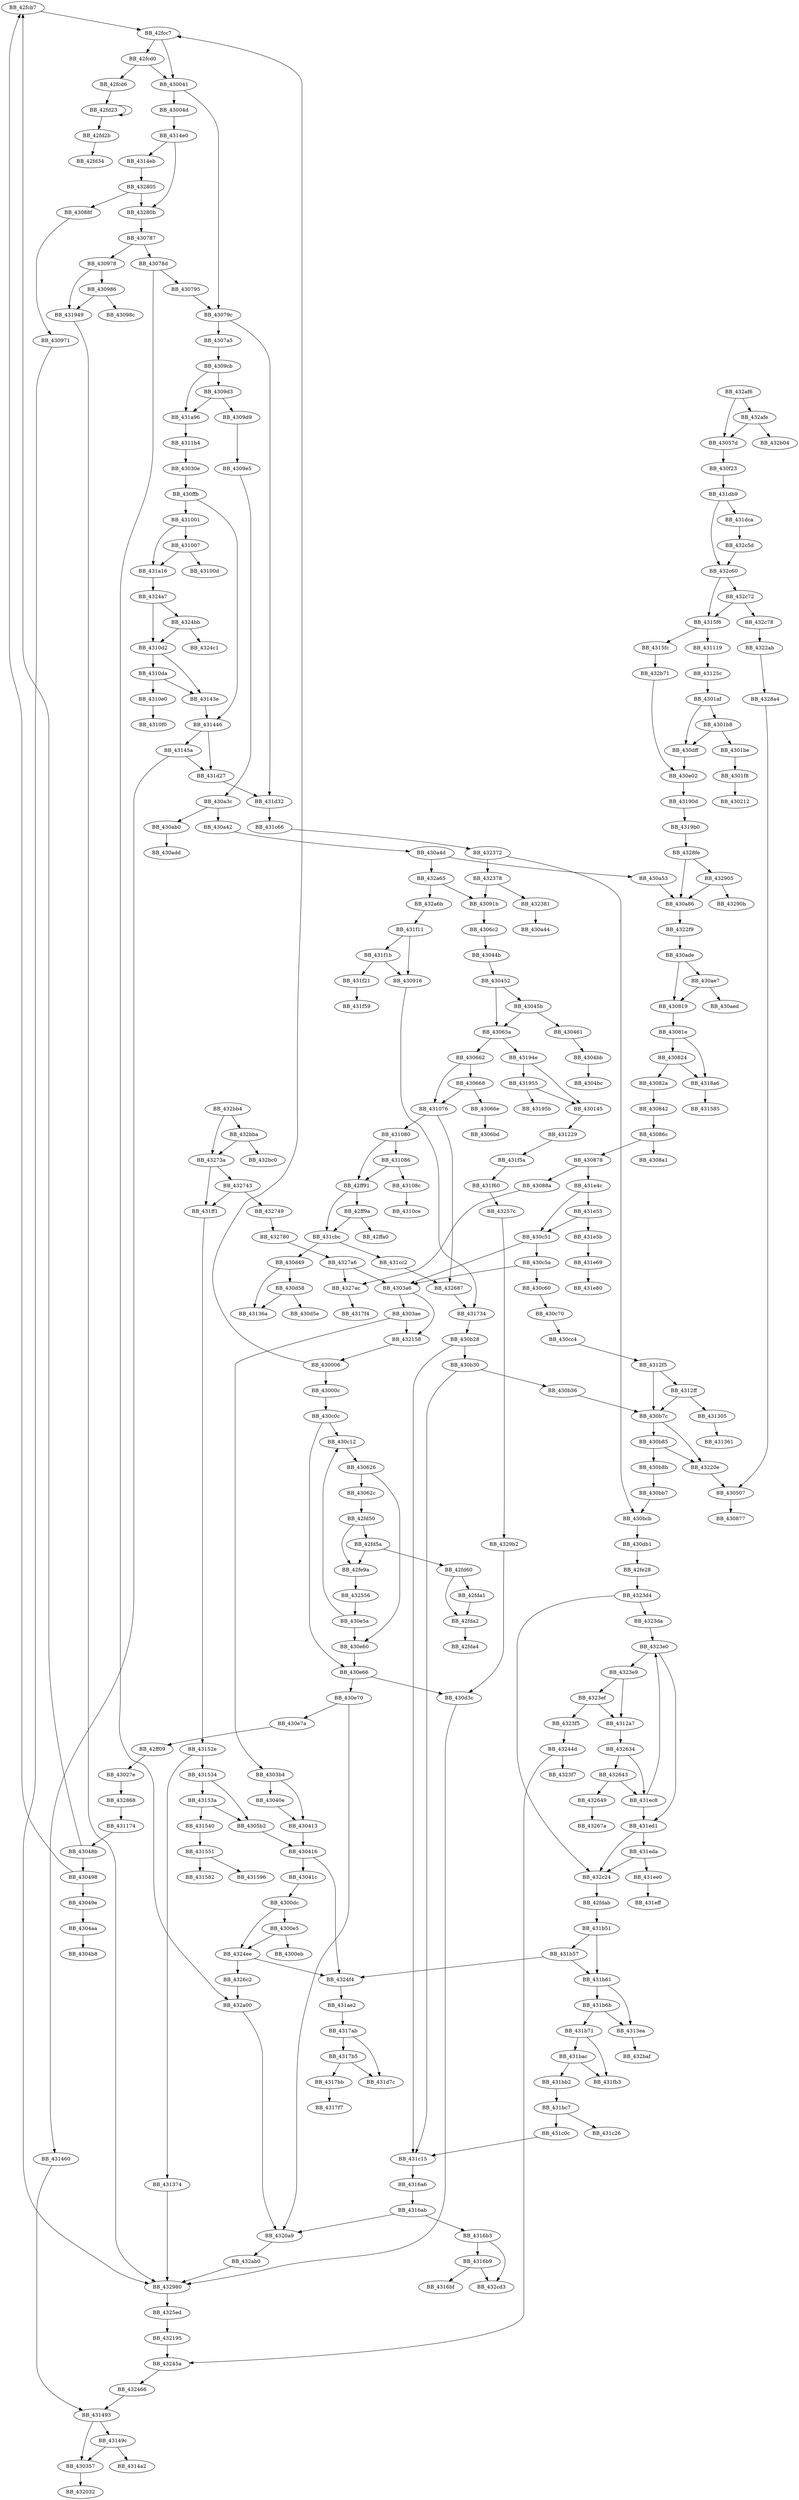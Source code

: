 DiGraph sub_432AF6{
BB_42fcb7->BB_42fcc7
BB_42fcc7->BB_42fcd0
BB_42fcc7->BB_430041
BB_42fcd0->BB_42fcd6
BB_42fcd0->BB_430041
BB_42fcd6->BB_42fd23
BB_42fd23->BB_42fd23
BB_42fd23->BB_42fd2b
BB_42fd2b->BB_42fd34
BB_42fd50->BB_42fd5a
BB_42fd50->BB_42fe9a
BB_42fd5a->BB_42fd60
BB_42fd5a->BB_42fe9a
BB_42fd60->BB_42fda1
BB_42fd60->BB_42fda2
BB_42fda1->BB_42fda2
BB_42fda2->BB_42fda4
BB_42fdab->BB_431b51
BB_42fe28->BB_4323d4
BB_42fe9a->BB_432556
BB_42ff09->BB_43027e
BB_42ff91->BB_42ff9a
BB_42ff91->BB_431cbc
BB_42ff9a->BB_42ffa0
BB_42ff9a->BB_431cbc
BB_430006->BB_42fcc7
BB_430006->BB_43000c
BB_43000c->BB_430c0c
BB_430041->BB_43004d
BB_430041->BB_43079c
BB_43004d->BB_4314e0
BB_4300dc->BB_4300e5
BB_4300dc->BB_4324ee
BB_4300e5->BB_4300eb
BB_4300e5->BB_4324ee
BB_430145->BB_431229
BB_4301af->BB_4301b8
BB_4301af->BB_430dff
BB_4301b8->BB_4301be
BB_4301b8->BB_430dff
BB_4301be->BB_4301f8
BB_4301f8->BB_430212
BB_43027e->BB_432868
BB_43030e->BB_430ffb
BB_430357->BB_432032
BB_4303a6->BB_4303ae
BB_4303a6->BB_432158
BB_4303ae->BB_4303b4
BB_4303ae->BB_432158
BB_4303b4->BB_43040e
BB_4303b4->BB_430413
BB_43040e->BB_430413
BB_430413->BB_430416
BB_430416->BB_43041c
BB_430416->BB_4324f4
BB_43041c->BB_4300dc
BB_43044b->BB_430452
BB_430452->BB_43045b
BB_430452->BB_43065a
BB_43045b->BB_430461
BB_43045b->BB_43065a
BB_430461->BB_4304bb
BB_43048b->BB_42fcb7
BB_43048b->BB_430498
BB_430498->BB_42fcb7
BB_430498->BB_43049e
BB_43049e->BB_4304aa
BB_4304aa->BB_4304b8
BB_4304bb->BB_4304bc
BB_430507->BB_430877
BB_43057d->BB_430f23
BB_4305b2->BB_430416
BB_430626->BB_43062c
BB_430626->BB_430e60
BB_43062c->BB_42fd50
BB_43065a->BB_430662
BB_43065a->BB_43194e
BB_430662->BB_430668
BB_430662->BB_431076
BB_430668->BB_43066e
BB_430668->BB_431076
BB_43066e->BB_4306bd
BB_4306c2->BB_43044b
BB_430787->BB_43078d
BB_430787->BB_430978
BB_43078d->BB_430795
BB_43078d->BB_432a00
BB_430795->BB_43079c
BB_43079c->BB_4307a5
BB_43079c->BB_431d32
BB_4307a5->BB_4309cb
BB_430819->BB_43081e
BB_43081e->BB_430824
BB_43081e->BB_4318a6
BB_430824->BB_43082a
BB_430824->BB_4318a6
BB_43082a->BB_430842
BB_430842->BB_43086c
BB_43086c->BB_430878
BB_43086c->BB_4308a1
BB_430878->BB_43088a
BB_430878->BB_431e4c
BB_43088a->BB_4327ac
BB_43088f->BB_430971
BB_430916->BB_431734
BB_43091b->BB_4306c2
BB_430971->BB_432980
BB_430978->BB_430986
BB_430978->BB_431949
BB_430986->BB_43098c
BB_430986->BB_431949
BB_4309cb->BB_4309d3
BB_4309cb->BB_431a96
BB_4309d3->BB_4309d9
BB_4309d3->BB_431a96
BB_4309d9->BB_4309e5
BB_4309e5->BB_430a3c
BB_430a3c->BB_430a42
BB_430a3c->BB_430ab0
BB_430a42->BB_430a4d
BB_430a4d->BB_430a53
BB_430a4d->BB_432a65
BB_430a53->BB_430a86
BB_430a86->BB_4322f9
BB_430ab0->BB_430add
BB_430ade->BB_430819
BB_430ade->BB_430ae7
BB_430ae7->BB_430819
BB_430ae7->BB_430aed
BB_430b28->BB_430b30
BB_430b28->BB_431c15
BB_430b30->BB_430b36
BB_430b30->BB_431c15
BB_430b36->BB_430b7c
BB_430b7c->BB_430b85
BB_430b7c->BB_43220e
BB_430b85->BB_430b8b
BB_430b85->BB_43220e
BB_430b8b->BB_430bb7
BB_430bb7->BB_430bcb
BB_430bcb->BB_430db1
BB_430c0c->BB_430c12
BB_430c0c->BB_430e66
BB_430c12->BB_430626
BB_430c51->BB_4303a6
BB_430c51->BB_430c5a
BB_430c5a->BB_4303a6
BB_430c5a->BB_430c60
BB_430c60->BB_430c70
BB_430c70->BB_430cc4
BB_430cc4->BB_4312f5
BB_430d3c->BB_432980
BB_430d49->BB_430d58
BB_430d49->BB_43136a
BB_430d58->BB_430d5e
BB_430d58->BB_43136a
BB_430db1->BB_42fe28
BB_430dff->BB_430e02
BB_430e02->BB_43190d
BB_430e5a->BB_430c12
BB_430e5a->BB_430e60
BB_430e60->BB_430e66
BB_430e66->BB_430d3c
BB_430e66->BB_430e70
BB_430e70->BB_430e7a
BB_430e70->BB_4320a9
BB_430e7a->BB_42ff09
BB_430f23->BB_431db9
BB_430ffb->BB_431001
BB_430ffb->BB_431446
BB_431001->BB_431007
BB_431001->BB_431a16
BB_431007->BB_43100d
BB_431007->BB_431a16
BB_431076->BB_431080
BB_431076->BB_432687
BB_431080->BB_42ff91
BB_431080->BB_431086
BB_431086->BB_42ff91
BB_431086->BB_43108c
BB_43108c->BB_4310ce
BB_4310d2->BB_4310da
BB_4310d2->BB_43143e
BB_4310da->BB_4310e0
BB_4310da->BB_43143e
BB_4310e0->BB_4310f0
BB_431119->BB_43125c
BB_431174->BB_43048b
BB_4311b4->BB_43030e
BB_431229->BB_431f5a
BB_43125c->BB_4301af
BB_4312a7->BB_432634
BB_4312f5->BB_430b7c
BB_4312f5->BB_4312ff
BB_4312ff->BB_430b7c
BB_4312ff->BB_431305
BB_431305->BB_431361
BB_431374->BB_432980
BB_4313ea->BB_432baf
BB_43143e->BB_431446
BB_431446->BB_43145a
BB_431446->BB_431d27
BB_43145a->BB_431460
BB_43145a->BB_431d27
BB_431460->BB_431493
BB_431493->BB_430357
BB_431493->BB_43149c
BB_43149c->BB_430357
BB_43149c->BB_4314a2
BB_4314e0->BB_4314eb
BB_4314e0->BB_43280b
BB_4314eb->BB_432805
BB_43152e->BB_431374
BB_43152e->BB_431534
BB_431534->BB_4305b2
BB_431534->BB_43153a
BB_43153a->BB_4305b2
BB_43153a->BB_431540
BB_431540->BB_431551
BB_431551->BB_431582
BB_431551->BB_431596
BB_4315f6->BB_431119
BB_4315f6->BB_4315fc
BB_4315fc->BB_432b71
BB_4316a6->BB_4316ab
BB_4316ab->BB_4316b3
BB_4316ab->BB_4320a9
BB_4316b3->BB_4316b9
BB_4316b3->BB_432cd3
BB_4316b9->BB_4316bf
BB_4316b9->BB_432cd3
BB_431734->BB_430b28
BB_4317ab->BB_4317b5
BB_4317ab->BB_431d7c
BB_4317b5->BB_4317bb
BB_4317b5->BB_431d7c
BB_4317bb->BB_4317f7
BB_4318a6->BB_431585
BB_43190d->BB_4319b0
BB_431949->BB_432980
BB_43194e->BB_430145
BB_43194e->BB_431955
BB_431955->BB_430145
BB_431955->BB_43195b
BB_4319b0->BB_4328fe
BB_431a16->BB_4324a7
BB_431a96->BB_4311b4
BB_431ae2->BB_4317ab
BB_431b51->BB_431b57
BB_431b51->BB_431b61
BB_431b57->BB_431b61
BB_431b57->BB_4324f4
BB_431b61->BB_4313ea
BB_431b61->BB_431b6b
BB_431b6b->BB_4313ea
BB_431b6b->BB_431b71
BB_431b71->BB_431bac
BB_431b71->BB_431fb3
BB_431bac->BB_431bb2
BB_431bac->BB_431fb3
BB_431bb2->BB_431bc7
BB_431bc7->BB_431c0c
BB_431bc7->BB_431c26
BB_431c0c->BB_431c15
BB_431c15->BB_4316a6
BB_431c66->BB_432372
BB_431cbc->BB_430d49
BB_431cbc->BB_431cc2
BB_431cc2->BB_432687
BB_431d27->BB_431d32
BB_431d32->BB_431c66
BB_431db9->BB_431dca
BB_431db9->BB_432c60
BB_431dca->BB_432c5d
BB_431e4c->BB_430c51
BB_431e4c->BB_431e55
BB_431e55->BB_430c51
BB_431e55->BB_431e5b
BB_431e5b->BB_431e69
BB_431e69->BB_431e80
BB_431ec8->BB_431ed1
BB_431ec8->BB_4323e0
BB_431ed1->BB_431eda
BB_431ed1->BB_432c24
BB_431eda->BB_431ee0
BB_431eda->BB_432c24
BB_431ee0->BB_431eff
BB_431f11->BB_430916
BB_431f11->BB_431f1b
BB_431f1b->BB_430916
BB_431f1b->BB_431f21
BB_431f21->BB_431f59
BB_431f5a->BB_431f60
BB_431f60->BB_43257c
BB_431ff1->BB_43152e
BB_4320a9->BB_432ab0
BB_432158->BB_430006
BB_432195->BB_43245a
BB_43220e->BB_430507
BB_4322ab->BB_4328a4
BB_4322f9->BB_430ade
BB_432372->BB_430bcb
BB_432372->BB_432378
BB_432378->BB_43091b
BB_432378->BB_432381
BB_432381->BB_430a44
BB_4323d4->BB_4323da
BB_4323d4->BB_432c24
BB_4323da->BB_4323e0
BB_4323e0->BB_431ed1
BB_4323e0->BB_4323e9
BB_4323e9->BB_4312a7
BB_4323e9->BB_4323ef
BB_4323ef->BB_4312a7
BB_4323ef->BB_4323f5
BB_4323f5->BB_43244d
BB_43244d->BB_4323f7
BB_43244d->BB_43245a
BB_43245a->BB_432466
BB_432466->BB_431493
BB_4324a7->BB_4310d2
BB_4324a7->BB_4324bb
BB_4324bb->BB_4310d2
BB_4324bb->BB_4324c1
BB_4324ee->BB_4324f4
BB_4324ee->BB_4326c2
BB_4324f4->BB_431ae2
BB_432556->BB_430e5a
BB_43257c->BB_4329b2
BB_4325ed->BB_432195
BB_432634->BB_431ec8
BB_432634->BB_432643
BB_432643->BB_431ec8
BB_432643->BB_432649
BB_432649->BB_43267a
BB_432687->BB_431734
BB_4326c2->BB_432a00
BB_43273a->BB_431ff1
BB_43273a->BB_432743
BB_432743->BB_431ff1
BB_432743->BB_432749
BB_432749->BB_432780
BB_432780->BB_4327a6
BB_4327a6->BB_4303a6
BB_4327a6->BB_4327ac
BB_4327ac->BB_4317f4
BB_432805->BB_43088f
BB_432805->BB_43280b
BB_43280b->BB_430787
BB_432868->BB_431174
BB_4328a4->BB_430507
BB_4328fe->BB_430a86
BB_4328fe->BB_432905
BB_432905->BB_430a86
BB_432905->BB_43290b
BB_432980->BB_4325ed
BB_4329b2->BB_430d3c
BB_432a00->BB_4320a9
BB_432a65->BB_43091b
BB_432a65->BB_432a6b
BB_432a6b->BB_431f11
BB_432ab0->BB_432980
BB_432af6->BB_43057d
BB_432af6->BB_432afe
BB_432afe->BB_43057d
BB_432afe->BB_432b04
BB_432b71->BB_430e02
BB_432bb4->BB_43273a
BB_432bb4->BB_432bba
BB_432bba->BB_43273a
BB_432bba->BB_432bc0
BB_432c24->BB_42fdab
BB_432c5d->BB_432c60
BB_432c60->BB_4315f6
BB_432c60->BB_432c72
BB_432c72->BB_4315f6
BB_432c72->BB_432c78
BB_432c78->BB_4322ab
}
